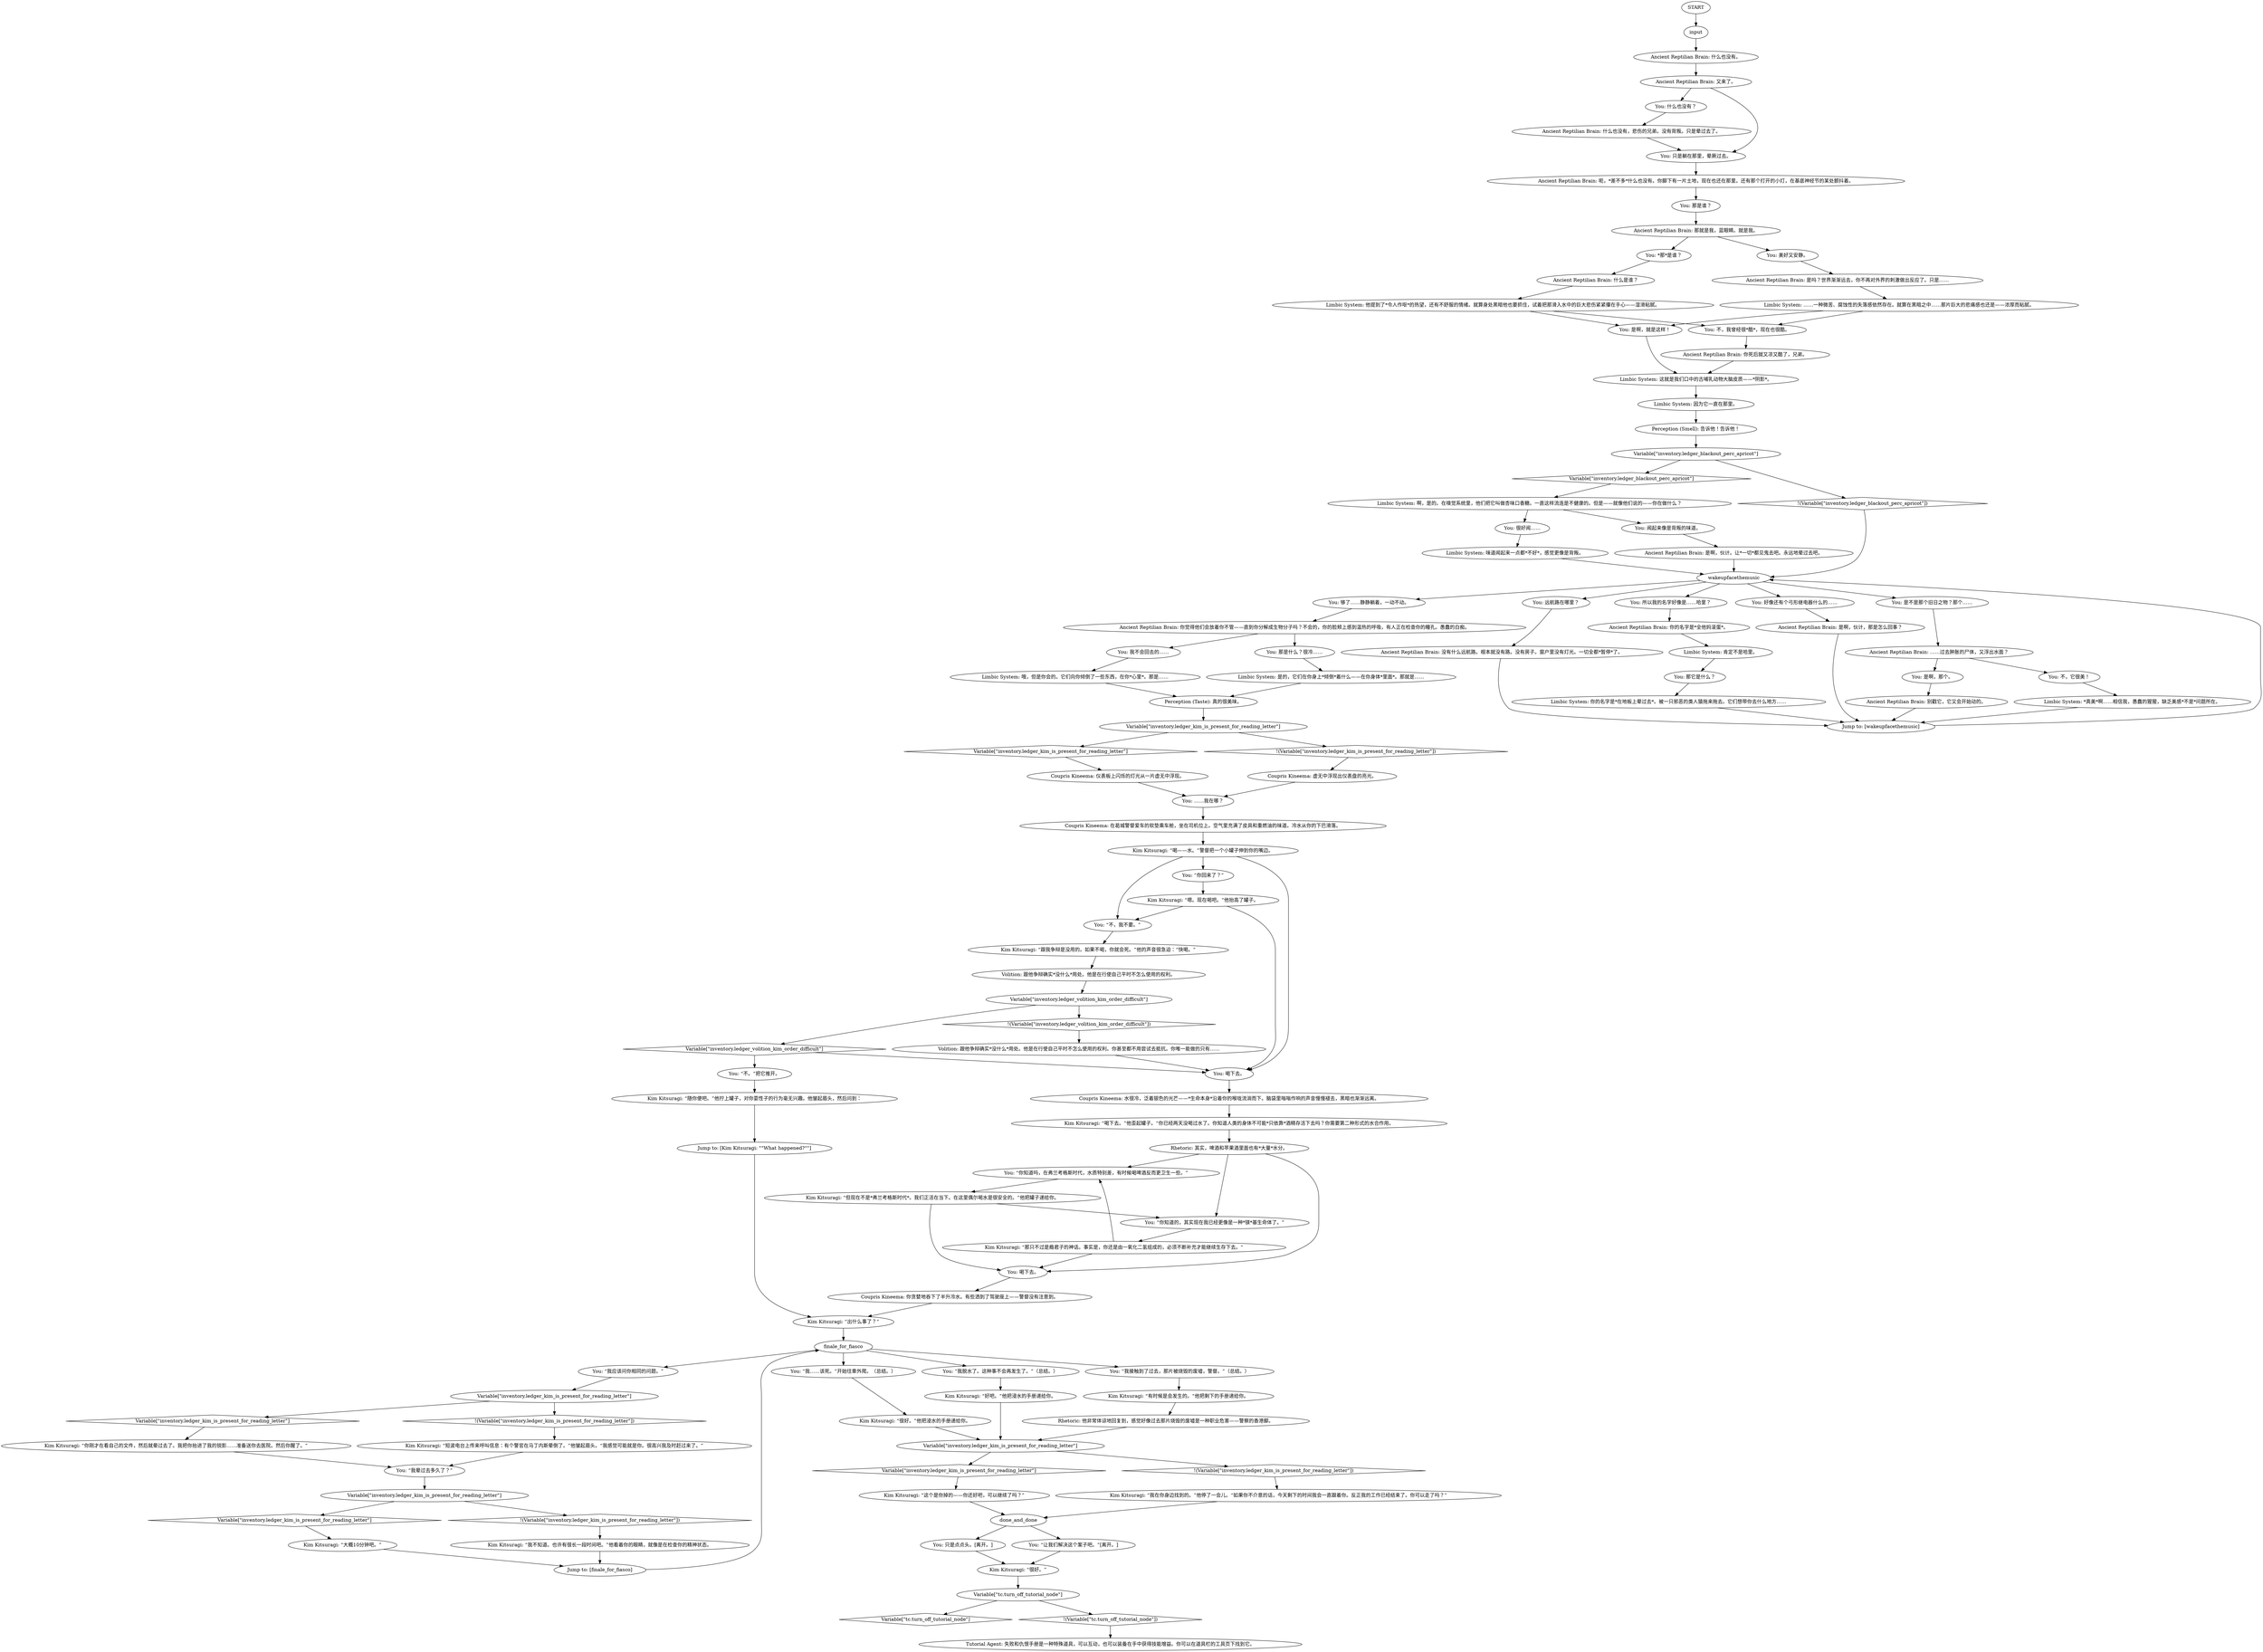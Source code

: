 # LEDGER WAKEUP
# Woke up, bro.
# ==================================================
digraph G {
	  0 [label="START"];
	  1 [label="input"];
	  2 [label="Limbic System: *真美*啊……相信我，愚蠢的猩猩，缺乏美感*不是*问题所在。"];
	  3 [label="Kim Kitsuragi: “我不知道。也许有很长一段时间吧。”他看着你的眼睛，就像是在检查你的精神状态。"];
	  4 [label="Kim Kitsuragi: “这个是你掉的——你还好吧，可以继续了吗？”"];
	  5 [label="Coupris Kineema: 仪表板上闪烁的灯光从一片虚无中浮现。"];
	  6 [label="You: 只是点点头。[离开。]"];
	  7 [label="done_and_done"];
	  8 [label="You: 是啊，那个。"];
	  9 [label="Ancient Reptilian Brain: 什么也没有。"];
	  10 [label="Limbic System: 因为它一直在那里。"];
	  11 [label="You: *那*是谁？"];
	  12 [label="Tutorial Agent: 失败和仇恨手册是一种特殊道具，可以互动，也可以装备在手中获得技能增益。你可以在道具栏的工具页下找到它。"];
	  13 [label="Variable[\"tc.turn_off_tutorial_node\"]"];
	  14 [label="Variable[\"tc.turn_off_tutorial_node\"]", shape=diamond];
	  15 [label="!(Variable[\"tc.turn_off_tutorial_node\"])", shape=diamond];
	  16 [label="You: 够了……静静躺着，一动不动。"];
	  17 [label="Ancient Reptilian Brain: 你觉得他们会放着你不管——直到你分解成生物分子吗？不会的，你的脸颊上感到温热的呼吸，有人正在检查你的瞳孔。愚蠢的白痴。"];
	  18 [label="Variable[\"inventory.ledger_kim_is_present_for_reading_letter\"]"];
	  19 [label="Variable[\"inventory.ledger_kim_is_present_for_reading_letter\"]", shape=diamond];
	  20 [label="!(Variable[\"inventory.ledger_kim_is_present_for_reading_letter\"])", shape=diamond];
	  21 [label="Ancient Reptilian Brain: 你的名字是*全他妈滚蛋*。"];
	  22 [label="Ancient Reptilian Brain: 呃，*差不多*什么也没有。你脚下有一片土地，现在也还在那里。还有那个打开的小灯，在基底神经节的某处颤抖着。"];
	  23 [label="Ancient Reptilian Brain: 是吗？世界渐渐远去，你不再对外界的刺激做出反应了。只是……"];
	  24 [label="You: 我不会回去的……"];
	  25 [label="Ancient Reptilian Brain: 是啊，伙计，那是怎么回事？"];
	  26 [label="Coupris Kineema: 水很冷，泛着银色的光芒——*生命本身*沿着你的喉咙流淌而下。脑袋里嗡嗡作响的声音慢慢褪去，黑暗也渐渐远离。"];
	  27 [label="Kim Kitsuragi: “出什么事了？”"];
	  28 [label="Kim Kitsuragi: “有时候是会发生的。”他把剩下的手册递给你。"];
	  29 [label="Kim Kitsuragi: “好吧。”他把浸水的手册递给你。"];
	  30 [label="You: 那是什么？很冷……"];
	  31 [label="Variable[\"inventory.ledger_kim_is_present_for_reading_letter\"]"];
	  32 [label="Variable[\"inventory.ledger_kim_is_present_for_reading_letter\"]", shape=diamond];
	  33 [label="!(Variable[\"inventory.ledger_kim_is_present_for_reading_letter\"])", shape=diamond];
	  34 [label="Kim Kitsuragi: “短波电台上传来呼叫信息：有个警官在马丁内斯晕倒了。”他皱起眉头。“我感觉可能就是你。很高兴我及时赶过来了。”"];
	  35 [label="Ancient Reptilian Brain: 那就是我，蓝眼睛。就是我。"];
	  36 [label="Rhetoric: 他非常体谅地回复到，感觉好像过去那片烧毁的废墟是一种职业危害——警察的香港脚。"];
	  37 [label="Ancient Reptilian Brain: 你死后就又凉又酷了，兄弟。"];
	  38 [label="You: “不。”把它推开。"];
	  39 [label="You: “我应该问你相同的问题。”"];
	  40 [label="Perception (Smell): 告诉他！告诉他！"];
	  41 [label="Ancient Reptilian Brain: 又来了。"];
	  42 [label="Kim Kitsuragi: “嗯。现在喝吧。”他抬高了罐子。"];
	  43 [label="You: “你知道吗，在弗兰考格斯时代，水质特别差，有时候喝啤酒反而更卫生一些。”"];
	  44 [label="You: 什么也没有？"];
	  45 [label="Ancient Reptilian Brain: 什么也没有，悲伤的兄弟。没有背叛。只是晕过去了。"];
	  46 [label="You: 那是谁？"];
	  47 [label="Kim Kitsuragi: “很好。”他把浸水的手册递给你。"];
	  48 [label="Kim Kitsuragi: “喝——水。”警督把一个小罐子伸到你的嘴边。"];
	  49 [label="Kim Kitsuragi: “很好。”"];
	  50 [label="You: 远航路在哪里？"];
	  51 [label="finale_for_fiasco"];
	  52 [label="You: 所以我的名字好像是……哈里？"];
	  53 [label="Kim Kitsuragi: “大概10分钟吧。”"];
	  54 [label="You: 闻起来像是背叛的味道。"];
	  55 [label="Limbic System: 他提到了*令人作呕*的热望，还有不舒服的情绪。就算身处黑暗他也要抓住，试着把那滑入水中的巨大悲伤紧紧攥在手心——湿滑粘腻。"];
	  56 [label="Volition: 跟他争辩确实*没什么*用处。他是在行使自己平时不怎么使用的权利。你甚至都不用尝试去抵抗。你唯一能做的只有……"];
	  57 [label="Variable[\"inventory.ledger_volition_kim_order_difficult\"]"];
	  58 [label="Variable[\"inventory.ledger_volition_kim_order_difficult\"]", shape=diamond];
	  59 [label="!(Variable[\"inventory.ledger_volition_kim_order_difficult\"])", shape=diamond];
	  60 [label="Limbic System: 哦，但是你会的。它们向你倾倒了一些东西，在你*心里*。那是……"];
	  61 [label="Jump to: [finale_for_fiasco]"];
	  62 [label="Limbic System: 啊，是的。在嗅觉系统里，他们把它叫做杏味口香糖。一直这样流连是不健康的。但是——就像他们说的——你在做什么？"];
	  63 [label="Perception (Taste): 真的很美味。"];
	  64 [label="Kim Kitsuragi: “那只不过是瘾君子的神话。事实是，你还是由一氧化二氢组成的，必须不断补充才能继续生存下去。”"];
	  65 [label="You: 喝下去。"];
	  66 [label="You: 不，它很美！"];
	  67 [label="You: 只是躺在那里，晕厥过去。"];
	  68 [label="Variable[\"inventory.ledger_blackout_perc_apricot\"]"];
	  69 [label="Variable[\"inventory.ledger_blackout_perc_apricot\"]", shape=diamond];
	  70 [label="!(Variable[\"inventory.ledger_blackout_perc_apricot\"])", shape=diamond];
	  71 [label="Kim Kitsuragi: “跟我争辩是没用的。如果不喝，你就会死。”他的声音很急迫：“快喝。”"];
	  72 [label="Volition: 跟他争辩确实*没什么*用处。他是在行使自己平时不怎么使用的权利。"];
	  73 [label="Ancient Reptilian Brain: 别戳它，它又会开始动的。"];
	  74 [label="Variable[\"inventory.ledger_kim_is_present_for_reading_letter\"]"];
	  75 [label="Variable[\"inventory.ledger_kim_is_present_for_reading_letter\"]", shape=diamond];
	  76 [label="!(Variable[\"inventory.ledger_kim_is_present_for_reading_letter\"])", shape=diamond];
	  77 [label="Ancient Reptilian Brain: 什么是谁？"];
	  78 [label="You: 很好闻……"];
	  79 [label="Jump to: [wakeupfacethemusic]"];
	  80 [label="You: 好像还有个弓形继电器什么的……"];
	  81 [label="Coupris Kineema: 你贪婪地吞下了半升冷水。有些洒到了驾驶座上——警督没有注意到。"];
	  82 [label="You: “我……该死。”开始往車外爬。（总结。）"];
	  83 [label="Limbic System: 味道闻起来一点都*不好*，感觉更像是背叛。"];
	  84 [label="Variable[\"inventory.ledger_kim_is_present_for_reading_letter\"]"];
	  85 [label="Variable[\"inventory.ledger_kim_is_present_for_reading_letter\"]", shape=diamond];
	  86 [label="!(Variable[\"inventory.ledger_kim_is_present_for_reading_letter\"])", shape=diamond];
	  87 [label="You: 美好又安静。"];
	  88 [label="Coupris Kineema: 在曷城警督爱车的软垫乘车舱，坐在司机位上。空气里充满了皮具和重燃油的味道。冷水从你的下巴滑落。"];
	  89 [label="You: 是啊，就是这样！"];
	  90 [label="You: “你知道的，其实现在我已经更像是一种*镁*基生命体了。”"];
	  91 [label="You: “我脱水了。这种事不会再发生了。”（总结。）"];
	  92 [label="Jump to: [Kim Kitsuragi: \"\"What happened?\"\"]"];
	  93 [label="You: “我晕过去多久了？”"];
	  94 [label="Limbic System: 你的名字是*在地板上晕过去*。被一只邪恶的类人猿拖来拖去。它们想带你去什么地方……"];
	  95 [label="You: 那它是什么？"];
	  96 [label="Limbic System: 肯定不是哈里。"];
	  97 [label="You: “不，我不要。”"];
	  98 [label="Kim Kitsuragi: “随你便吧。”他拧上罐子，对你耍性子的行为毫无兴趣。他皱起眉头，然后问到："];
	  99 [label="Rhetoric: 其实，啤酒和苹果酒里面也有*大量*水分。"];
	  100 [label="You: 喝下去。"];
	  101 [label="wakeupfacethemusic"];
	  102 [label="Ancient Reptilian Brain: 是啊，伙计。让*一切*都见鬼去吧。永远地晕过去吧。"];
	  103 [label="Ancient Reptilian Brain: 没有什么远航路。根本就没有路。没有房子。窗户里没有灯光。一切全都*暂停*了。"];
	  104 [label="You: 不，我曾经很*酷*，现在也很酷。"];
	  106 [label="Limbic System: 是的，它们在你身上*倾倒*着什么——在你身体*里面*。那就是……"];
	  107 [label="Kim Kitsuragi: “但现在不是*弗兰考格斯时代*。我们正活在当下。在这里偶尔喝水是很安全的。”他把罐子递给你。"];
	  108 [label="You: “我接触到了过去，那片被烧毁的废墟，警督。”（总结。）"];
	  109 [label="Kim Kitsuragi: “你刚才在看自己的文件，然后就晕过去了。我把你抬进了我的锐影……准备送你去医院。然后你醒了。”"];
	  110 [label="You: ”你回来了？”"];
	  111 [label="You: 是不是那个旧日之物？那个……"];
	  112 [label="Kim Kitsuragi: “我在你身边找到的。”他停了一会儿。“如果你不介意的话，今天剩下的时间我会一直跟着你。反正我的工作已经结束了。你可以走了吗？”"];
	  113 [label="You: ……我在哪？"];
	  114 [label="Coupris Kineema: 虚无中浮现出仪表盘的亮光。"];
	  115 [label="Ancient Reptilian Brain: ……过去肿胀的尸体，又浮出水面？"];
	  116 [label="Kim Kitsuragi: “喝下去。”他歪起罐子。“你已经两天没喝过水了。你知道人类的身体不可能*只依靠*酒精存活下去吗？你需要第二种形式的水合作用。"];
	  117 [label="You: “让我们解决这个案子吧。”[离开。]"];
	  118 [label="Limbic System: ……一种微苦、腐蚀性的失落感依然存在。就算在黑暗之中……那片巨大的悲痛感也还是——浓厚而粘腻。"];
	  119 [label="Limbic System: 这就是我们口中的古哺乳动物大脑皮质——*阴影*。"];
	  0 -> 1
	  1 -> 9
	  2 -> 79
	  3 -> 61
	  4 -> 7
	  5 -> 113
	  6 -> 49
	  7 -> 117
	  7 -> 6
	  8 -> 73
	  9 -> 41
	  10 -> 40
	  11 -> 77
	  13 -> 14
	  13 -> 15
	  15 -> 12
	  16 -> 17
	  17 -> 24
	  17 -> 30
	  18 -> 19
	  18 -> 20
	  19 -> 4
	  20 -> 112
	  21 -> 96
	  22 -> 46
	  23 -> 118
	  24 -> 60
	  25 -> 79
	  26 -> 116
	  27 -> 51
	  28 -> 36
	  29 -> 18
	  30 -> 106
	  31 -> 32
	  31 -> 33
	  32 -> 5
	  33 -> 114
	  34 -> 93
	  35 -> 11
	  35 -> 87
	  36 -> 18
	  37 -> 119
	  38 -> 98
	  39 -> 74
	  40 -> 68
	  41 -> 67
	  41 -> 44
	  42 -> 65
	  42 -> 97
	  43 -> 107
	  44 -> 45
	  45 -> 67
	  46 -> 35
	  47 -> 18
	  48 -> 65
	  48 -> 110
	  48 -> 97
	  49 -> 13
	  50 -> 103
	  51 -> 82
	  51 -> 91
	  51 -> 108
	  51 -> 39
	  52 -> 21
	  53 -> 61
	  54 -> 102
	  55 -> 104
	  55 -> 89
	  56 -> 65
	  57 -> 58
	  57 -> 59
	  58 -> 65
	  58 -> 38
	  59 -> 56
	  60 -> 63
	  61 -> 51
	  62 -> 54
	  62 -> 78
	  63 -> 31
	  64 -> 43
	  64 -> 100
	  65 -> 26
	  66 -> 2
	  67 -> 22
	  68 -> 69
	  68 -> 70
	  69 -> 62
	  70 -> 101
	  71 -> 72
	  72 -> 57
	  73 -> 79
	  74 -> 75
	  74 -> 76
	  75 -> 109
	  76 -> 34
	  77 -> 55
	  78 -> 83
	  79 -> 101
	  80 -> 25
	  81 -> 27
	  82 -> 47
	  83 -> 101
	  84 -> 85
	  84 -> 86
	  85 -> 53
	  86 -> 3
	  87 -> 23
	  88 -> 48
	  89 -> 119
	  90 -> 64
	  91 -> 29
	  92 -> 27
	  93 -> 84
	  94 -> 79
	  95 -> 94
	  96 -> 95
	  97 -> 71
	  98 -> 92
	  99 -> 90
	  99 -> 43
	  99 -> 100
	  100 -> 81
	  101 -> 111
	  101 -> 80
	  101 -> 16
	  101 -> 50
	  101 -> 52
	  102 -> 101
	  103 -> 79
	  104 -> 37
	  106 -> 63
	  107 -> 90
	  107 -> 100
	  108 -> 28
	  109 -> 93
	  110 -> 42
	  111 -> 115
	  112 -> 7
	  113 -> 88
	  114 -> 113
	  115 -> 8
	  115 -> 66
	  116 -> 99
	  117 -> 49
	  118 -> 104
	  118 -> 89
	  119 -> 10
}

